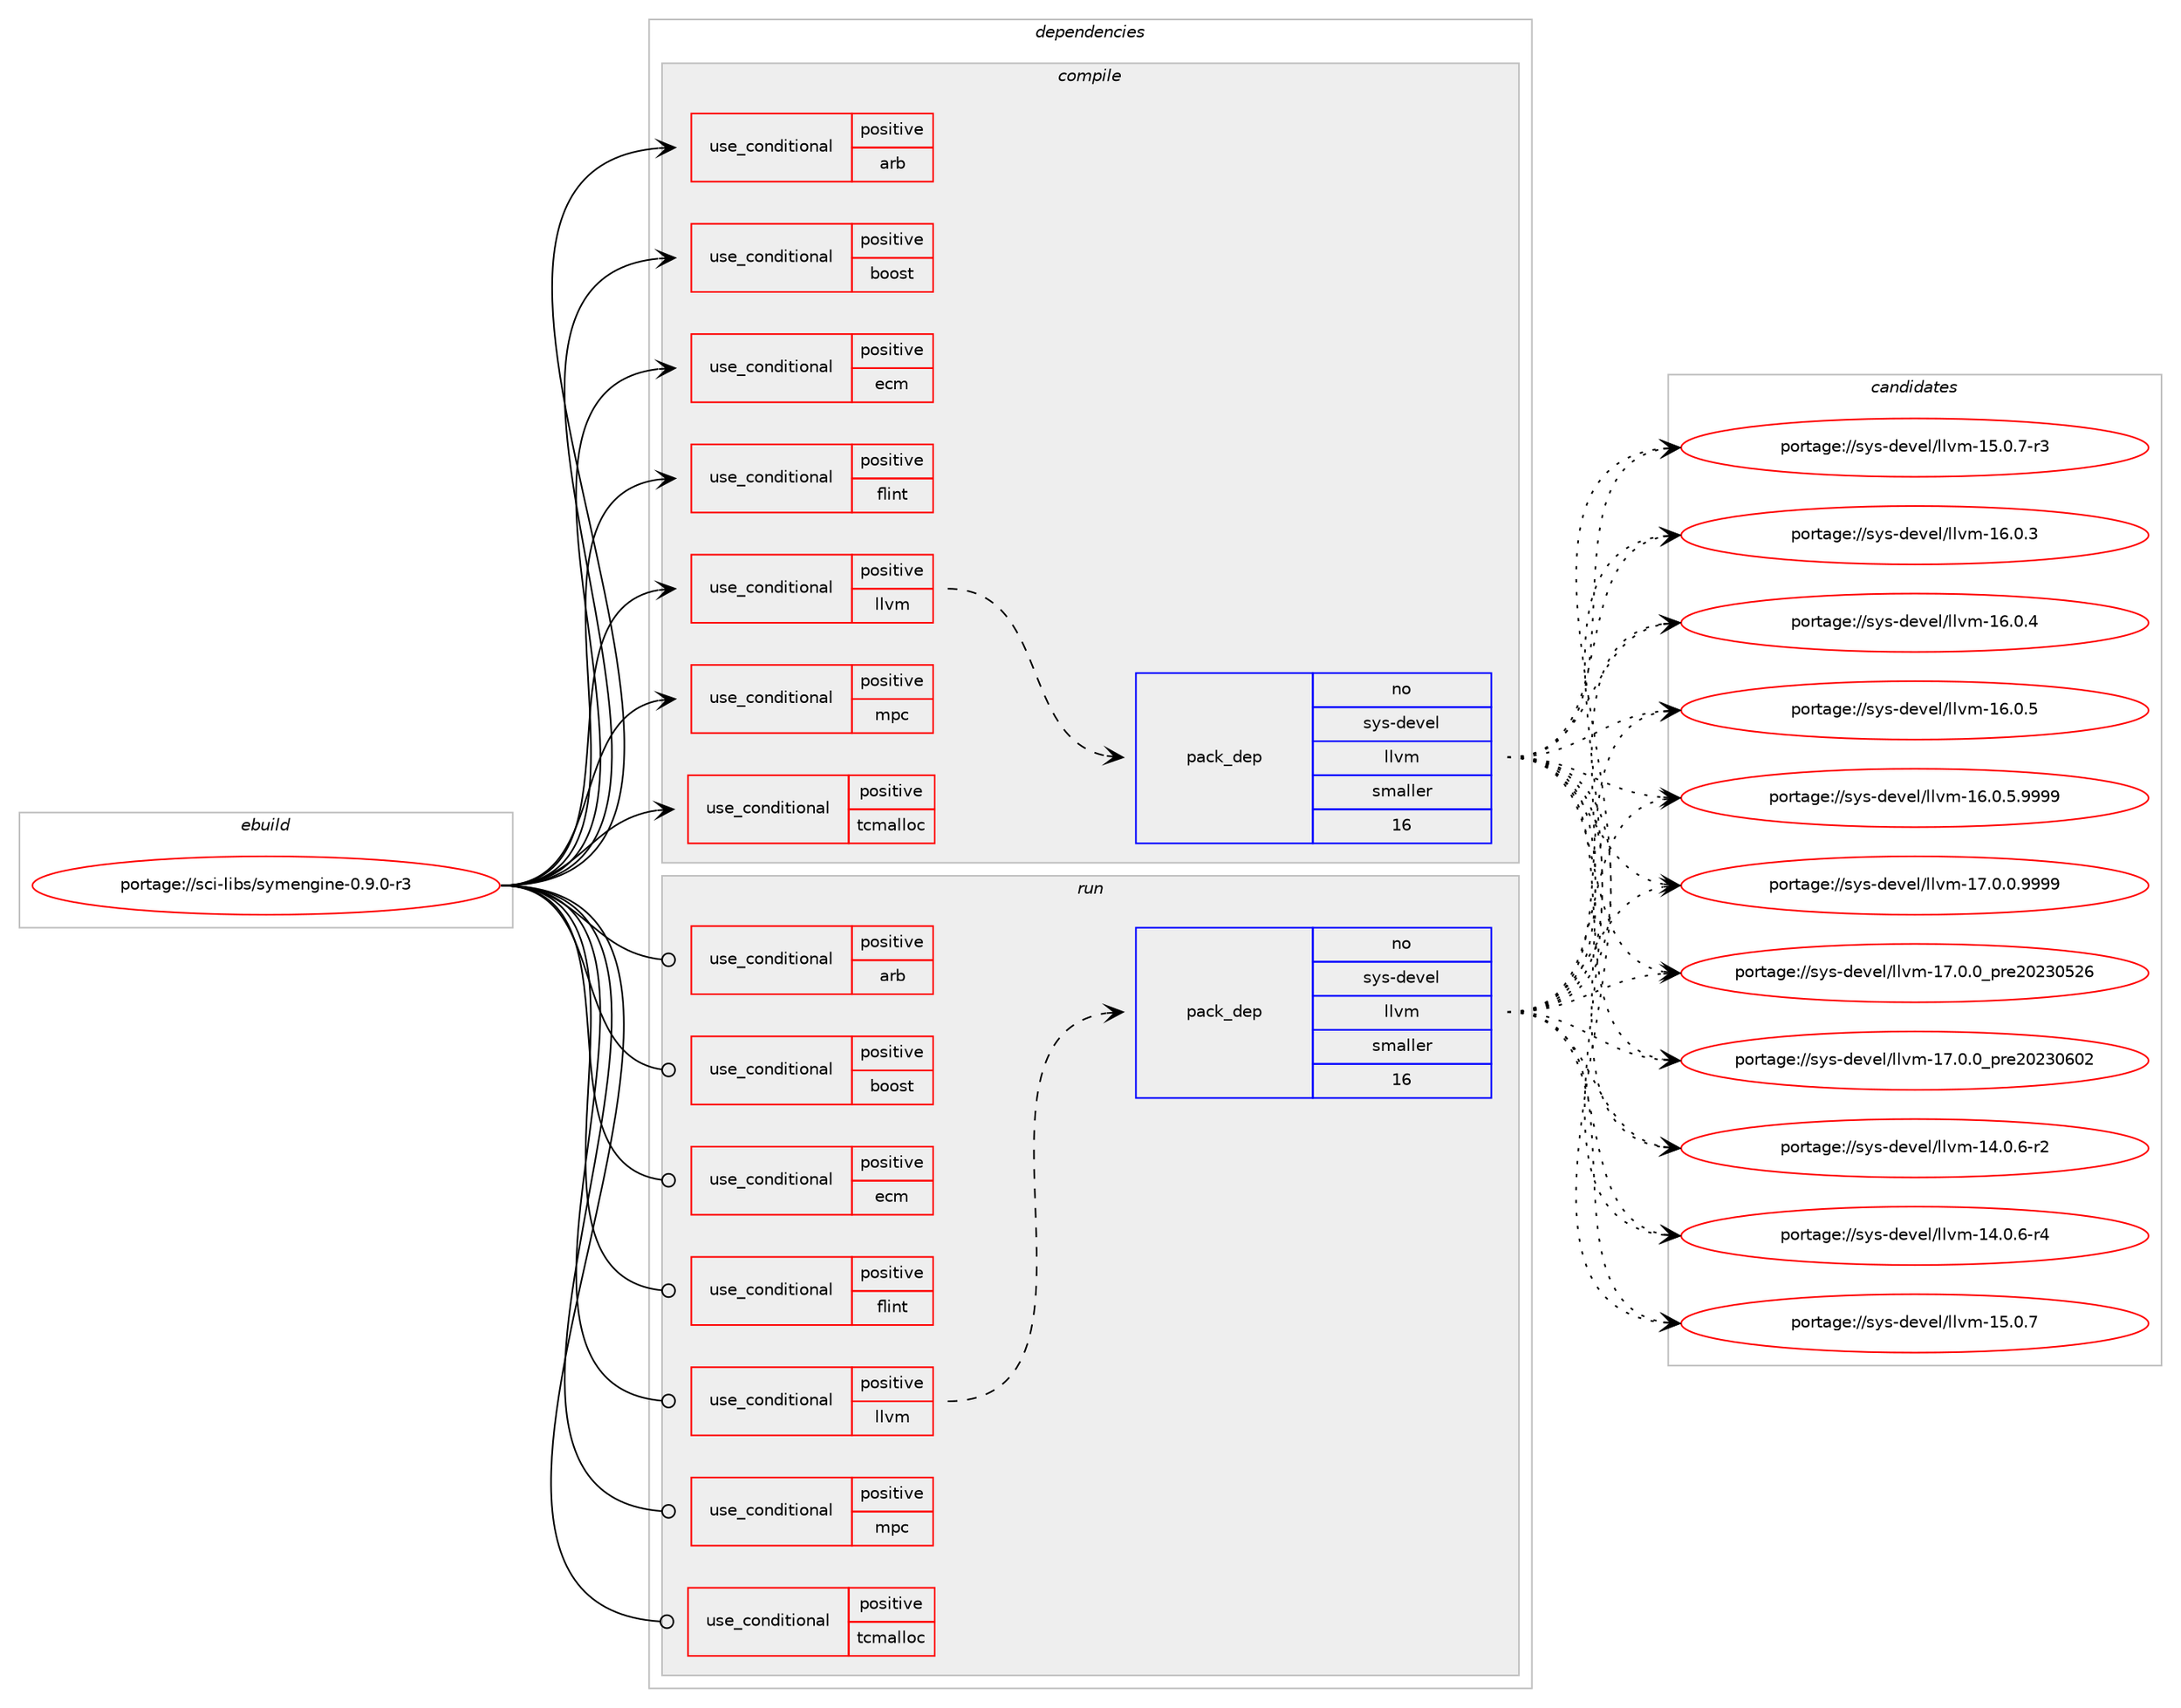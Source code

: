 digraph prolog {

# *************
# Graph options
# *************

newrank=true;
concentrate=true;
compound=true;
graph [rankdir=LR,fontname=Helvetica,fontsize=10,ranksep=1.5];#, ranksep=2.5, nodesep=0.2];
edge  [arrowhead=vee];
node  [fontname=Helvetica,fontsize=10];

# **********
# The ebuild
# **********

subgraph cluster_leftcol {
color=gray;
rank=same;
label=<<i>ebuild</i>>;
id [label="portage://sci-libs/symengine-0.9.0-r3", color=red, width=4, href="../sci-libs/symengine-0.9.0-r3.svg"];
}

# ****************
# The dependencies
# ****************

subgraph cluster_midcol {
color=gray;
label=<<i>dependencies</i>>;
subgraph cluster_compile {
fillcolor="#eeeeee";
style=filled;
label=<<i>compile</i>>;
subgraph cond867 {
dependency1561 [label=<<TABLE BORDER="0" CELLBORDER="1" CELLSPACING="0" CELLPADDING="4"><TR><TD ROWSPAN="3" CELLPADDING="10">use_conditional</TD></TR><TR><TD>positive</TD></TR><TR><TD>arb</TD></TR></TABLE>>, shape=none, color=red];
# *** BEGIN UNKNOWN DEPENDENCY TYPE (TODO) ***
# dependency1561 -> package_dependency(portage://sci-libs/symengine-0.9.0-r3,install,no,sci-mathematics,arb,none,[,,],any_same_slot,[])
# *** END UNKNOWN DEPENDENCY TYPE (TODO) ***

}
id:e -> dependency1561:w [weight=20,style="solid",arrowhead="vee"];
subgraph cond868 {
dependency1562 [label=<<TABLE BORDER="0" CELLBORDER="1" CELLSPACING="0" CELLPADDING="4"><TR><TD ROWSPAN="3" CELLPADDING="10">use_conditional</TD></TR><TR><TD>positive</TD></TR><TR><TD>boost</TD></TR></TABLE>>, shape=none, color=red];
# *** BEGIN UNKNOWN DEPENDENCY TYPE (TODO) ***
# dependency1562 -> package_dependency(portage://sci-libs/symengine-0.9.0-r3,install,no,dev-libs,boost,none,[,,],any_same_slot,[])
# *** END UNKNOWN DEPENDENCY TYPE (TODO) ***

}
id:e -> dependency1562:w [weight=20,style="solid",arrowhead="vee"];
subgraph cond869 {
dependency1563 [label=<<TABLE BORDER="0" CELLBORDER="1" CELLSPACING="0" CELLPADDING="4"><TR><TD ROWSPAN="3" CELLPADDING="10">use_conditional</TD></TR><TR><TD>positive</TD></TR><TR><TD>ecm</TD></TR></TABLE>>, shape=none, color=red];
# *** BEGIN UNKNOWN DEPENDENCY TYPE (TODO) ***
# dependency1563 -> package_dependency(portage://sci-libs/symengine-0.9.0-r3,install,no,sci-mathematics,gmp-ecm,none,[,,],[],[])
# *** END UNKNOWN DEPENDENCY TYPE (TODO) ***

}
id:e -> dependency1563:w [weight=20,style="solid",arrowhead="vee"];
subgraph cond870 {
dependency1564 [label=<<TABLE BORDER="0" CELLBORDER="1" CELLSPACING="0" CELLPADDING="4"><TR><TD ROWSPAN="3" CELLPADDING="10">use_conditional</TD></TR><TR><TD>positive</TD></TR><TR><TD>flint</TD></TR></TABLE>>, shape=none, color=red];
# *** BEGIN UNKNOWN DEPENDENCY TYPE (TODO) ***
# dependency1564 -> package_dependency(portage://sci-libs/symengine-0.9.0-r3,install,no,sci-mathematics,flint,none,[,,],any_same_slot,[])
# *** END UNKNOWN DEPENDENCY TYPE (TODO) ***

}
id:e -> dependency1564:w [weight=20,style="solid",arrowhead="vee"];
subgraph cond871 {
dependency1565 [label=<<TABLE BORDER="0" CELLBORDER="1" CELLSPACING="0" CELLPADDING="4"><TR><TD ROWSPAN="3" CELLPADDING="10">use_conditional</TD></TR><TR><TD>positive</TD></TR><TR><TD>llvm</TD></TR></TABLE>>, shape=none, color=red];
subgraph pack675 {
dependency1566 [label=<<TABLE BORDER="0" CELLBORDER="1" CELLSPACING="0" CELLPADDING="4" WIDTH="220"><TR><TD ROWSPAN="6" CELLPADDING="30">pack_dep</TD></TR><TR><TD WIDTH="110">no</TD></TR><TR><TD>sys-devel</TD></TR><TR><TD>llvm</TD></TR><TR><TD>smaller</TD></TR><TR><TD>16</TD></TR></TABLE>>, shape=none, color=blue];
}
dependency1565:e -> dependency1566:w [weight=20,style="dashed",arrowhead="vee"];
}
id:e -> dependency1565:w [weight=20,style="solid",arrowhead="vee"];
subgraph cond872 {
dependency1567 [label=<<TABLE BORDER="0" CELLBORDER="1" CELLSPACING="0" CELLPADDING="4"><TR><TD ROWSPAN="3" CELLPADDING="10">use_conditional</TD></TR><TR><TD>positive</TD></TR><TR><TD>mpc</TD></TR></TABLE>>, shape=none, color=red];
# *** BEGIN UNKNOWN DEPENDENCY TYPE (TODO) ***
# dependency1567 -> package_dependency(portage://sci-libs/symengine-0.9.0-r3,install,no,dev-libs,mpc,none,[,,],any_same_slot,[])
# *** END UNKNOWN DEPENDENCY TYPE (TODO) ***

}
id:e -> dependency1567:w [weight=20,style="solid",arrowhead="vee"];
subgraph cond873 {
dependency1568 [label=<<TABLE BORDER="0" CELLBORDER="1" CELLSPACING="0" CELLPADDING="4"><TR><TD ROWSPAN="3" CELLPADDING="10">use_conditional</TD></TR><TR><TD>positive</TD></TR><TR><TD>tcmalloc</TD></TR></TABLE>>, shape=none, color=red];
# *** BEGIN UNKNOWN DEPENDENCY TYPE (TODO) ***
# dependency1568 -> package_dependency(portage://sci-libs/symengine-0.9.0-r3,install,no,dev-util,google-perftools,none,[,,],[],[])
# *** END UNKNOWN DEPENDENCY TYPE (TODO) ***

}
id:e -> dependency1568:w [weight=20,style="solid",arrowhead="vee"];
# *** BEGIN UNKNOWN DEPENDENCY TYPE (TODO) ***
# id -> package_dependency(portage://sci-libs/symengine-0.9.0-r3,install,no,dev-libs,cereal,none,[,,],[],[])
# *** END UNKNOWN DEPENDENCY TYPE (TODO) ***

# *** BEGIN UNKNOWN DEPENDENCY TYPE (TODO) ***
# id -> package_dependency(portage://sci-libs/symengine-0.9.0-r3,install,no,dev-libs,gmp,none,[,,],any_same_slot,[])
# *** END UNKNOWN DEPENDENCY TYPE (TODO) ***

# *** BEGIN UNKNOWN DEPENDENCY TYPE (TODO) ***
# id -> package_dependency(portage://sci-libs/symengine-0.9.0-r3,install,no,sys-libs,binutils-libs,none,[,,],any_same_slot,[])
# *** END UNKNOWN DEPENDENCY TYPE (TODO) ***

# *** BEGIN UNKNOWN DEPENDENCY TYPE (TODO) ***
# id -> package_dependency(portage://sci-libs/symengine-0.9.0-r3,install,strong,sys-devel,llvm,none,[,,],[slot(0)],[])
# *** END UNKNOWN DEPENDENCY TYPE (TODO) ***

}
subgraph cluster_compileandrun {
fillcolor="#eeeeee";
style=filled;
label=<<i>compile and run</i>>;
}
subgraph cluster_run {
fillcolor="#eeeeee";
style=filled;
label=<<i>run</i>>;
subgraph cond874 {
dependency1569 [label=<<TABLE BORDER="0" CELLBORDER="1" CELLSPACING="0" CELLPADDING="4"><TR><TD ROWSPAN="3" CELLPADDING="10">use_conditional</TD></TR><TR><TD>positive</TD></TR><TR><TD>arb</TD></TR></TABLE>>, shape=none, color=red];
# *** BEGIN UNKNOWN DEPENDENCY TYPE (TODO) ***
# dependency1569 -> package_dependency(portage://sci-libs/symengine-0.9.0-r3,run,no,sci-mathematics,arb,none,[,,],any_same_slot,[])
# *** END UNKNOWN DEPENDENCY TYPE (TODO) ***

}
id:e -> dependency1569:w [weight=20,style="solid",arrowhead="odot"];
subgraph cond875 {
dependency1570 [label=<<TABLE BORDER="0" CELLBORDER="1" CELLSPACING="0" CELLPADDING="4"><TR><TD ROWSPAN="3" CELLPADDING="10">use_conditional</TD></TR><TR><TD>positive</TD></TR><TR><TD>boost</TD></TR></TABLE>>, shape=none, color=red];
# *** BEGIN UNKNOWN DEPENDENCY TYPE (TODO) ***
# dependency1570 -> package_dependency(portage://sci-libs/symengine-0.9.0-r3,run,no,dev-libs,boost,none,[,,],any_same_slot,[])
# *** END UNKNOWN DEPENDENCY TYPE (TODO) ***

}
id:e -> dependency1570:w [weight=20,style="solid",arrowhead="odot"];
subgraph cond876 {
dependency1571 [label=<<TABLE BORDER="0" CELLBORDER="1" CELLSPACING="0" CELLPADDING="4"><TR><TD ROWSPAN="3" CELLPADDING="10">use_conditional</TD></TR><TR><TD>positive</TD></TR><TR><TD>ecm</TD></TR></TABLE>>, shape=none, color=red];
# *** BEGIN UNKNOWN DEPENDENCY TYPE (TODO) ***
# dependency1571 -> package_dependency(portage://sci-libs/symengine-0.9.0-r3,run,no,sci-mathematics,gmp-ecm,none,[,,],[],[])
# *** END UNKNOWN DEPENDENCY TYPE (TODO) ***

}
id:e -> dependency1571:w [weight=20,style="solid",arrowhead="odot"];
subgraph cond877 {
dependency1572 [label=<<TABLE BORDER="0" CELLBORDER="1" CELLSPACING="0" CELLPADDING="4"><TR><TD ROWSPAN="3" CELLPADDING="10">use_conditional</TD></TR><TR><TD>positive</TD></TR><TR><TD>flint</TD></TR></TABLE>>, shape=none, color=red];
# *** BEGIN UNKNOWN DEPENDENCY TYPE (TODO) ***
# dependency1572 -> package_dependency(portage://sci-libs/symengine-0.9.0-r3,run,no,sci-mathematics,flint,none,[,,],any_same_slot,[])
# *** END UNKNOWN DEPENDENCY TYPE (TODO) ***

}
id:e -> dependency1572:w [weight=20,style="solid",arrowhead="odot"];
subgraph cond878 {
dependency1573 [label=<<TABLE BORDER="0" CELLBORDER="1" CELLSPACING="0" CELLPADDING="4"><TR><TD ROWSPAN="3" CELLPADDING="10">use_conditional</TD></TR><TR><TD>positive</TD></TR><TR><TD>llvm</TD></TR></TABLE>>, shape=none, color=red];
subgraph pack676 {
dependency1574 [label=<<TABLE BORDER="0" CELLBORDER="1" CELLSPACING="0" CELLPADDING="4" WIDTH="220"><TR><TD ROWSPAN="6" CELLPADDING="30">pack_dep</TD></TR><TR><TD WIDTH="110">no</TD></TR><TR><TD>sys-devel</TD></TR><TR><TD>llvm</TD></TR><TR><TD>smaller</TD></TR><TR><TD>16</TD></TR></TABLE>>, shape=none, color=blue];
}
dependency1573:e -> dependency1574:w [weight=20,style="dashed",arrowhead="vee"];
}
id:e -> dependency1573:w [weight=20,style="solid",arrowhead="odot"];
subgraph cond879 {
dependency1575 [label=<<TABLE BORDER="0" CELLBORDER="1" CELLSPACING="0" CELLPADDING="4"><TR><TD ROWSPAN="3" CELLPADDING="10">use_conditional</TD></TR><TR><TD>positive</TD></TR><TR><TD>mpc</TD></TR></TABLE>>, shape=none, color=red];
# *** BEGIN UNKNOWN DEPENDENCY TYPE (TODO) ***
# dependency1575 -> package_dependency(portage://sci-libs/symengine-0.9.0-r3,run,no,dev-libs,mpc,none,[,,],any_same_slot,[])
# *** END UNKNOWN DEPENDENCY TYPE (TODO) ***

}
id:e -> dependency1575:w [weight=20,style="solid",arrowhead="odot"];
subgraph cond880 {
dependency1576 [label=<<TABLE BORDER="0" CELLBORDER="1" CELLSPACING="0" CELLPADDING="4"><TR><TD ROWSPAN="3" CELLPADDING="10">use_conditional</TD></TR><TR><TD>positive</TD></TR><TR><TD>tcmalloc</TD></TR></TABLE>>, shape=none, color=red];
# *** BEGIN UNKNOWN DEPENDENCY TYPE (TODO) ***
# dependency1576 -> package_dependency(portage://sci-libs/symengine-0.9.0-r3,run,no,dev-util,google-perftools,none,[,,],[],[])
# *** END UNKNOWN DEPENDENCY TYPE (TODO) ***

}
id:e -> dependency1576:w [weight=20,style="solid",arrowhead="odot"];
# *** BEGIN UNKNOWN DEPENDENCY TYPE (TODO) ***
# id -> package_dependency(portage://sci-libs/symengine-0.9.0-r3,run,no,dev-libs,gmp,none,[,,],any_same_slot,[])
# *** END UNKNOWN DEPENDENCY TYPE (TODO) ***

# *** BEGIN UNKNOWN DEPENDENCY TYPE (TODO) ***
# id -> package_dependency(portage://sci-libs/symengine-0.9.0-r3,run,no,sys-libs,binutils-libs,none,[,,],any_same_slot,[])
# *** END UNKNOWN DEPENDENCY TYPE (TODO) ***

}
}

# **************
# The candidates
# **************

subgraph cluster_choices {
rank=same;
color=gray;
label=<<i>candidates</i>>;

subgraph choice675 {
color=black;
nodesep=1;
choice1151211154510010111810110847108108118109454952464846544511450 [label="portage://sys-devel/llvm-14.0.6-r2", color=red, width=4,href="../sys-devel/llvm-14.0.6-r2.svg"];
choice1151211154510010111810110847108108118109454952464846544511452 [label="portage://sys-devel/llvm-14.0.6-r4", color=red, width=4,href="../sys-devel/llvm-14.0.6-r4.svg"];
choice115121115451001011181011084710810811810945495346484655 [label="portage://sys-devel/llvm-15.0.7", color=red, width=4,href="../sys-devel/llvm-15.0.7.svg"];
choice1151211154510010111810110847108108118109454953464846554511451 [label="portage://sys-devel/llvm-15.0.7-r3", color=red, width=4,href="../sys-devel/llvm-15.0.7-r3.svg"];
choice115121115451001011181011084710810811810945495446484651 [label="portage://sys-devel/llvm-16.0.3", color=red, width=4,href="../sys-devel/llvm-16.0.3.svg"];
choice115121115451001011181011084710810811810945495446484652 [label="portage://sys-devel/llvm-16.0.4", color=red, width=4,href="../sys-devel/llvm-16.0.4.svg"];
choice115121115451001011181011084710810811810945495446484653 [label="portage://sys-devel/llvm-16.0.5", color=red, width=4,href="../sys-devel/llvm-16.0.5.svg"];
choice1151211154510010111810110847108108118109454954464846534657575757 [label="portage://sys-devel/llvm-16.0.5.9999", color=red, width=4,href="../sys-devel/llvm-16.0.5.9999.svg"];
choice1151211154510010111810110847108108118109454955464846484657575757 [label="portage://sys-devel/llvm-17.0.0.9999", color=red, width=4,href="../sys-devel/llvm-17.0.0.9999.svg"];
choice115121115451001011181011084710810811810945495546484648951121141015048505148535054 [label="portage://sys-devel/llvm-17.0.0_pre20230526", color=red, width=4,href="../sys-devel/llvm-17.0.0_pre20230526.svg"];
choice115121115451001011181011084710810811810945495546484648951121141015048505148544850 [label="portage://sys-devel/llvm-17.0.0_pre20230602", color=red, width=4,href="../sys-devel/llvm-17.0.0_pre20230602.svg"];
dependency1566:e -> choice1151211154510010111810110847108108118109454952464846544511450:w [style=dotted,weight="100"];
dependency1566:e -> choice1151211154510010111810110847108108118109454952464846544511452:w [style=dotted,weight="100"];
dependency1566:e -> choice115121115451001011181011084710810811810945495346484655:w [style=dotted,weight="100"];
dependency1566:e -> choice1151211154510010111810110847108108118109454953464846554511451:w [style=dotted,weight="100"];
dependency1566:e -> choice115121115451001011181011084710810811810945495446484651:w [style=dotted,weight="100"];
dependency1566:e -> choice115121115451001011181011084710810811810945495446484652:w [style=dotted,weight="100"];
dependency1566:e -> choice115121115451001011181011084710810811810945495446484653:w [style=dotted,weight="100"];
dependency1566:e -> choice1151211154510010111810110847108108118109454954464846534657575757:w [style=dotted,weight="100"];
dependency1566:e -> choice1151211154510010111810110847108108118109454955464846484657575757:w [style=dotted,weight="100"];
dependency1566:e -> choice115121115451001011181011084710810811810945495546484648951121141015048505148535054:w [style=dotted,weight="100"];
dependency1566:e -> choice115121115451001011181011084710810811810945495546484648951121141015048505148544850:w [style=dotted,weight="100"];
}
subgraph choice676 {
color=black;
nodesep=1;
choice1151211154510010111810110847108108118109454952464846544511450 [label="portage://sys-devel/llvm-14.0.6-r2", color=red, width=4,href="../sys-devel/llvm-14.0.6-r2.svg"];
choice1151211154510010111810110847108108118109454952464846544511452 [label="portage://sys-devel/llvm-14.0.6-r4", color=red, width=4,href="../sys-devel/llvm-14.0.6-r4.svg"];
choice115121115451001011181011084710810811810945495346484655 [label="portage://sys-devel/llvm-15.0.7", color=red, width=4,href="../sys-devel/llvm-15.0.7.svg"];
choice1151211154510010111810110847108108118109454953464846554511451 [label="portage://sys-devel/llvm-15.0.7-r3", color=red, width=4,href="../sys-devel/llvm-15.0.7-r3.svg"];
choice115121115451001011181011084710810811810945495446484651 [label="portage://sys-devel/llvm-16.0.3", color=red, width=4,href="../sys-devel/llvm-16.0.3.svg"];
choice115121115451001011181011084710810811810945495446484652 [label="portage://sys-devel/llvm-16.0.4", color=red, width=4,href="../sys-devel/llvm-16.0.4.svg"];
choice115121115451001011181011084710810811810945495446484653 [label="portage://sys-devel/llvm-16.0.5", color=red, width=4,href="../sys-devel/llvm-16.0.5.svg"];
choice1151211154510010111810110847108108118109454954464846534657575757 [label="portage://sys-devel/llvm-16.0.5.9999", color=red, width=4,href="../sys-devel/llvm-16.0.5.9999.svg"];
choice1151211154510010111810110847108108118109454955464846484657575757 [label="portage://sys-devel/llvm-17.0.0.9999", color=red, width=4,href="../sys-devel/llvm-17.0.0.9999.svg"];
choice115121115451001011181011084710810811810945495546484648951121141015048505148535054 [label="portage://sys-devel/llvm-17.0.0_pre20230526", color=red, width=4,href="../sys-devel/llvm-17.0.0_pre20230526.svg"];
choice115121115451001011181011084710810811810945495546484648951121141015048505148544850 [label="portage://sys-devel/llvm-17.0.0_pre20230602", color=red, width=4,href="../sys-devel/llvm-17.0.0_pre20230602.svg"];
dependency1574:e -> choice1151211154510010111810110847108108118109454952464846544511450:w [style=dotted,weight="100"];
dependency1574:e -> choice1151211154510010111810110847108108118109454952464846544511452:w [style=dotted,weight="100"];
dependency1574:e -> choice115121115451001011181011084710810811810945495346484655:w [style=dotted,weight="100"];
dependency1574:e -> choice1151211154510010111810110847108108118109454953464846554511451:w [style=dotted,weight="100"];
dependency1574:e -> choice115121115451001011181011084710810811810945495446484651:w [style=dotted,weight="100"];
dependency1574:e -> choice115121115451001011181011084710810811810945495446484652:w [style=dotted,weight="100"];
dependency1574:e -> choice115121115451001011181011084710810811810945495446484653:w [style=dotted,weight="100"];
dependency1574:e -> choice1151211154510010111810110847108108118109454954464846534657575757:w [style=dotted,weight="100"];
dependency1574:e -> choice1151211154510010111810110847108108118109454955464846484657575757:w [style=dotted,weight="100"];
dependency1574:e -> choice115121115451001011181011084710810811810945495546484648951121141015048505148535054:w [style=dotted,weight="100"];
dependency1574:e -> choice115121115451001011181011084710810811810945495546484648951121141015048505148544850:w [style=dotted,weight="100"];
}
}

}
